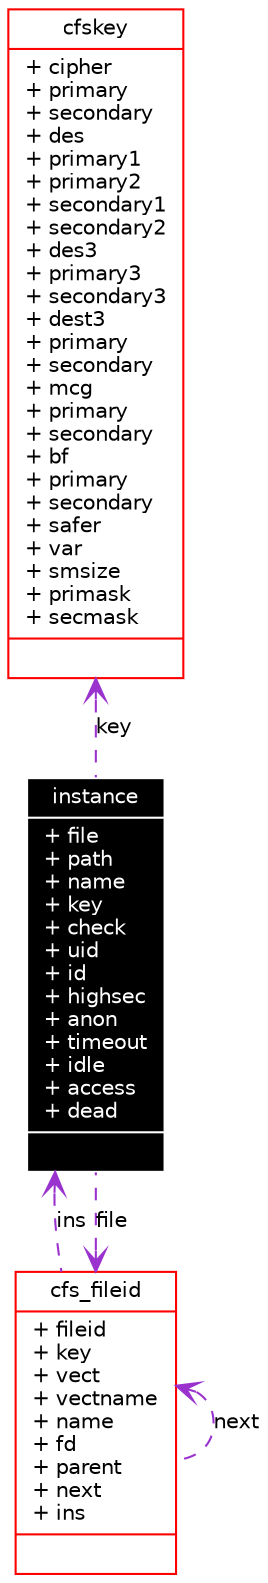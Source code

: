 digraph G
{
  edge [fontname="Helvetica",fontsize=10,labelfontname="Helvetica",labelfontsize=10];
  node [fontname="Helvetica",fontsize=10,shape=record];
  Node26 [label="{instance\n|+ file\l+ path\l+ name\l+ key\l+ check\l+ uid\l+ id\l+ highsec\l+ anon\l+ timeout\l+ idle\l+ access\l+ dead\l|}",height=0.2,width=0.4,color="white", fillcolor="black", style="filled" fontcolor="white"];
  Node27 -> Node26 [dir=back,color="darkorchid3",fontsize=10,style="dashed",label="file",arrowtail="open",fontname="Helvetica"];
  Node27 [label="{cfs_fileid\n|+ fileid\l+ key\l+ vect\l+ vectname\l+ name\l+ fd\l+ parent\l+ next\l+ ins\l|}",height=0.2,width=0.4,color="red",URL="$structcfs__fileid.html"];
  Node26 -> Node27 [dir=back,color="darkorchid3",fontsize=10,style="dashed",label="ins",arrowtail="open",fontname="Helvetica"];
  Node27 -> Node27 [dir=back,color="darkorchid3",fontsize=10,style="dashed",label="next",arrowtail="open",fontname="Helvetica"];
  Node29 -> Node26 [dir=back,color="darkorchid3",fontsize=10,style="dashed",label="key",arrowtail="open",fontname="Helvetica"];
  Node29 [label="{cfskey\n|+ cipher\l+ primary\l+ secondary\l+ des\l+ primary1\l+ primary2\l+ secondary1\l+ secondary2\l+ des3\l+ primary3\l+ secondary3\l+ dest3\l+ primary\l+ secondary\l+ mcg\l+ primary\l+ secondary\l+ bf\l+ primary\l+ secondary\l+ safer\l+ var\l+ smsize\l+ primask\l+ secmask\l|}",height=0.2,width=0.4,color="red",URL="$structcfskey.html"];
}
